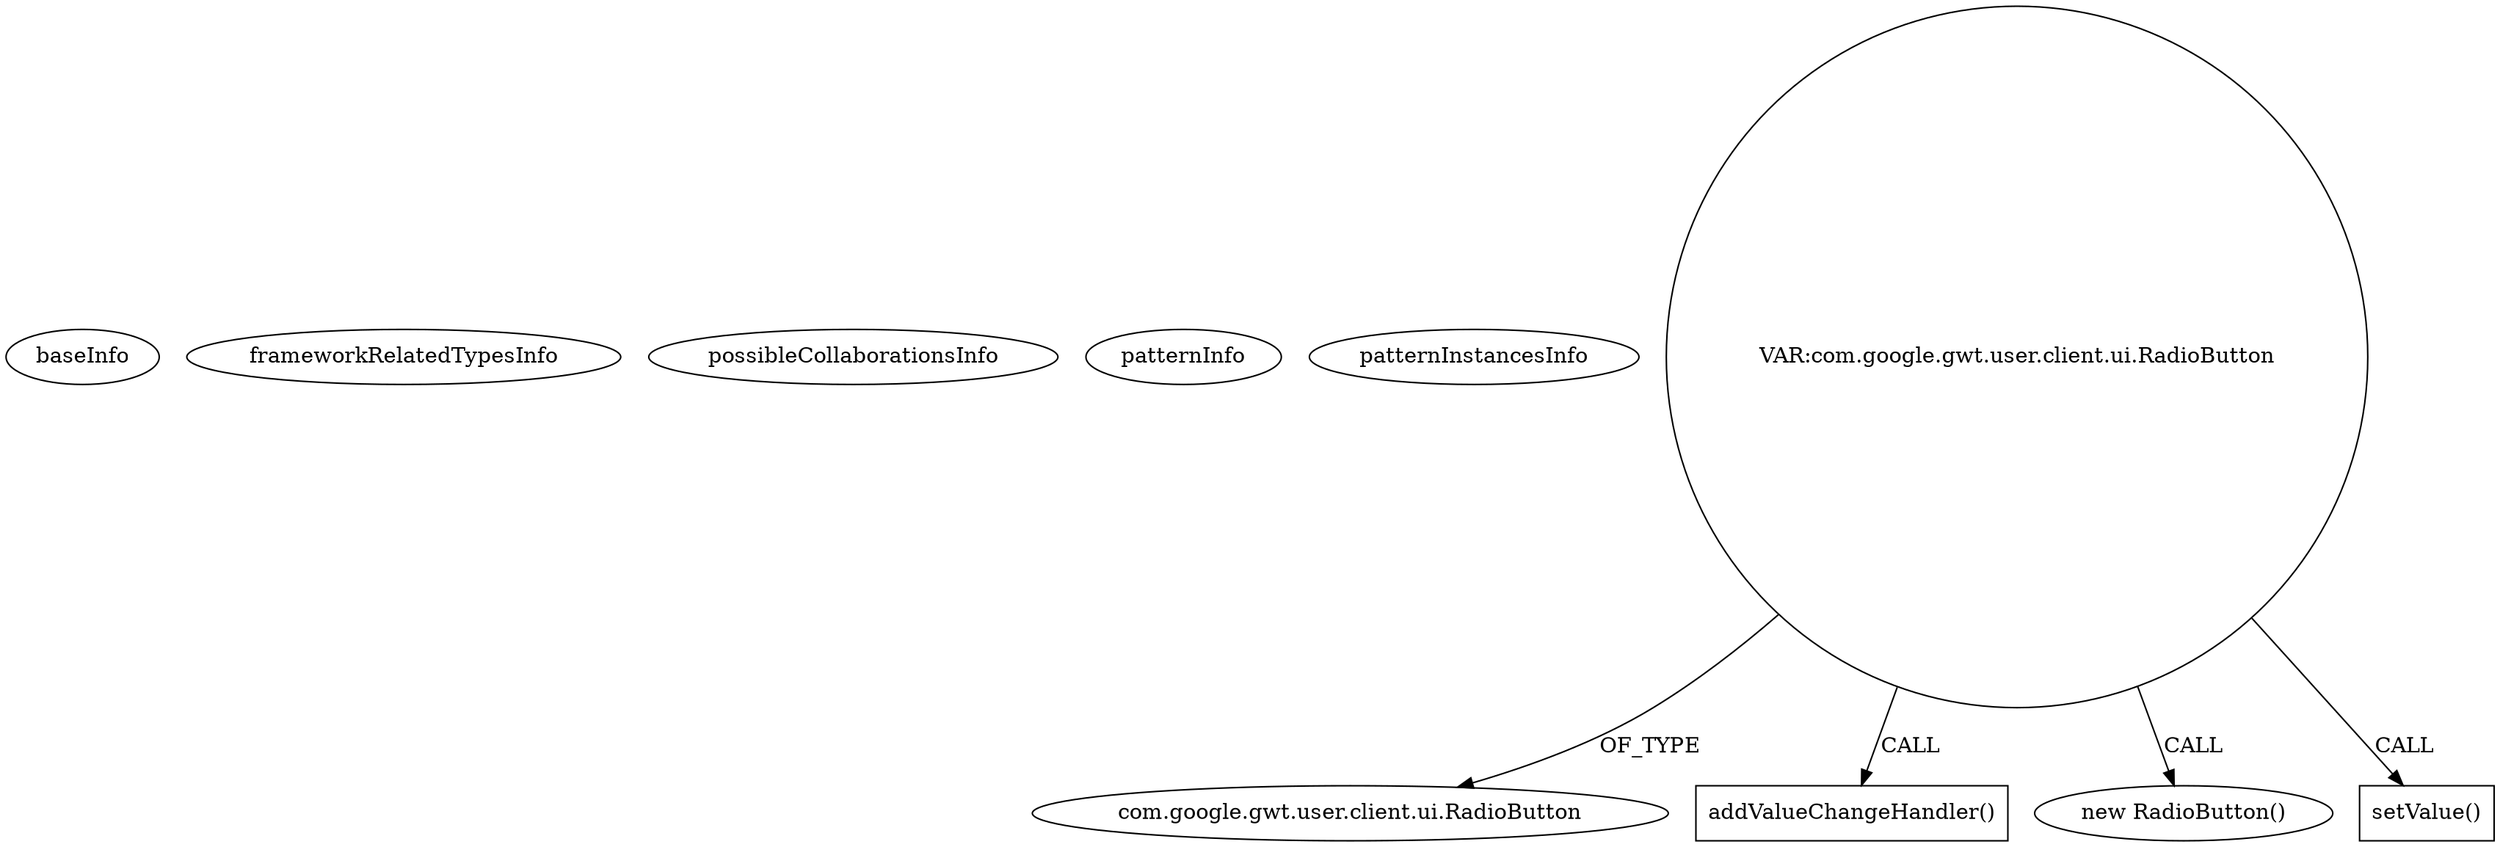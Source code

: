 digraph {
baseInfo[graphId=1215,category="pattern",isAnonymous=false,possibleRelation=false]
frameworkRelatedTypesInfo[]
possibleCollaborationsInfo[]
patternInfo[frequency=2.0,patternRootClient=null]
patternInstancesInfo[0="Tok-Ziraja222~/Tok-Ziraja222/Ziraja222-master/src/ziraja/client/widgets/AnswerGrid.java~AnswerGrid~430",1="Tok-Erwin~/Tok-Erwin/Erwin-master/src/main/java/erwin/client/Erwin.java~Erwin~388"]
91[label="com.google.gwt.user.client.ui.RadioButton",vertexType="FRAMEWORK_CLASS_TYPE",isFrameworkType=false]
90[label="VAR:com.google.gwt.user.client.ui.RadioButton",vertexType="VARIABLE_EXPRESION",isFrameworkType=false,shape=circle]
95[label="addValueChangeHandler()",vertexType="INSIDE_CALL",isFrameworkType=false,shape=box]
89[label="new RadioButton()",vertexType="CONSTRUCTOR_CALL",isFrameworkType=false]
93[label="setValue()",vertexType="INSIDE_CALL",isFrameworkType=false,shape=box]
90->93[label="CALL"]
90->95[label="CALL"]
90->89[label="CALL"]
90->91[label="OF_TYPE"]
}
